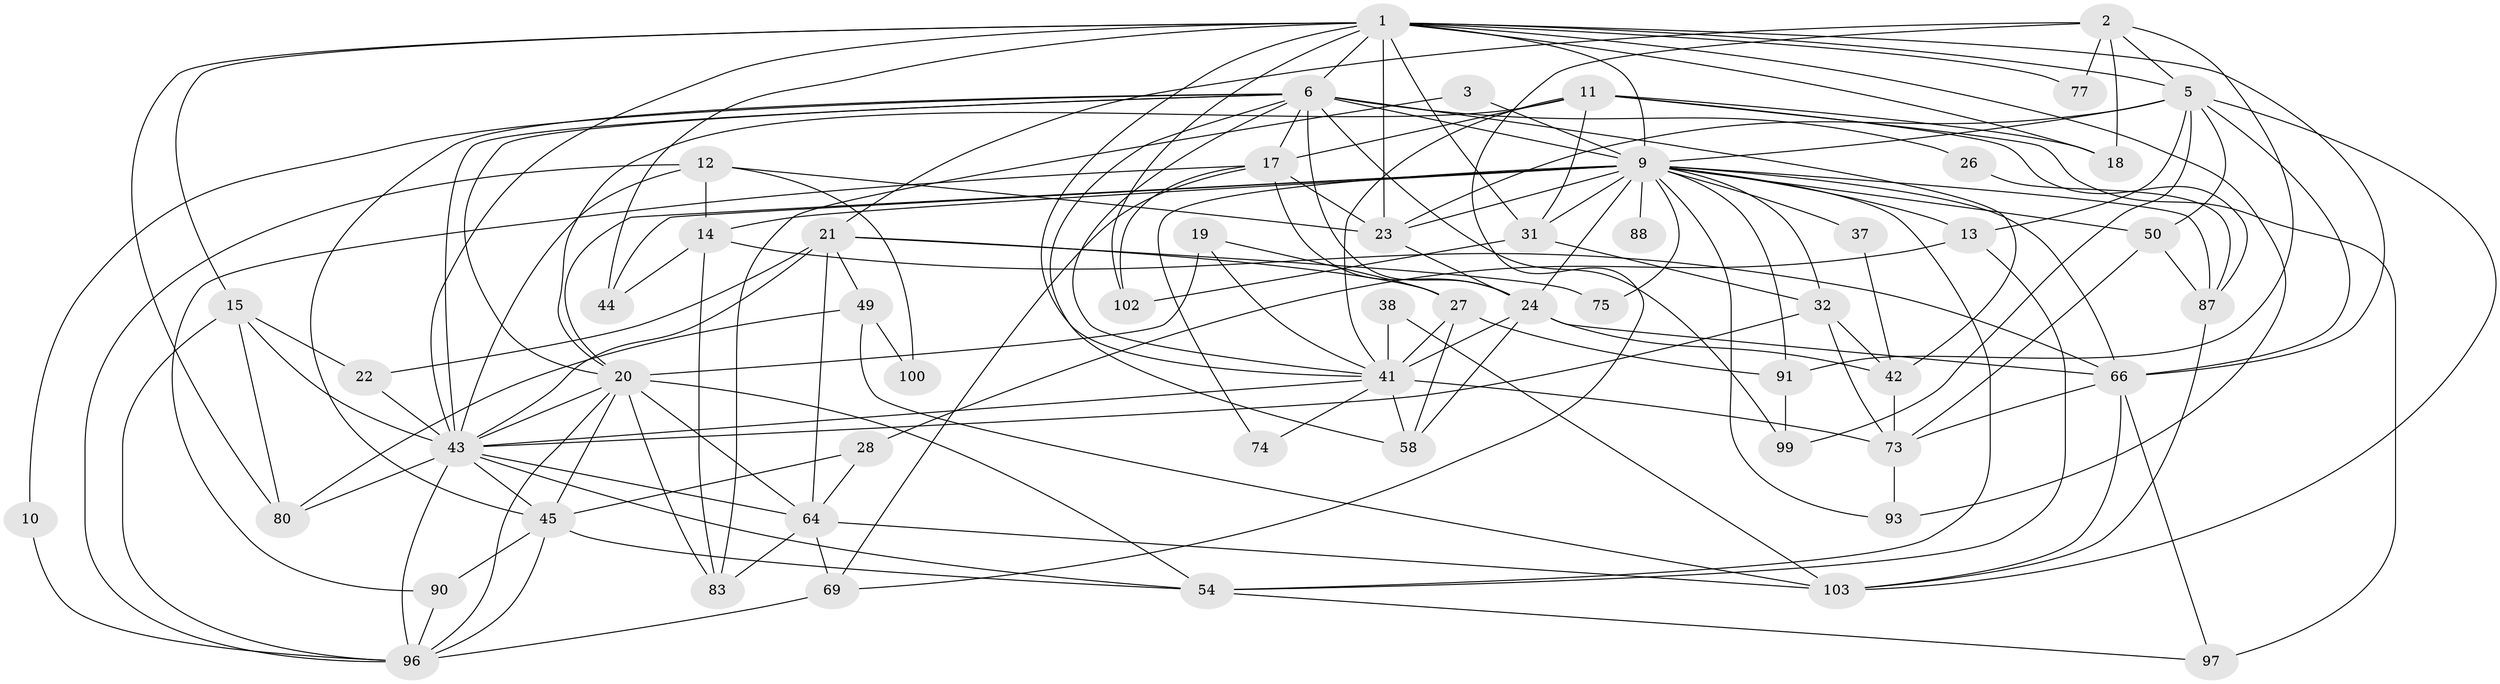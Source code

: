 // original degree distribution, {3: 0.24107142857142858, 2: 0.16964285714285715, 6: 0.09821428571428571, 5: 0.21428571428571427, 4: 0.22321428571428573, 7: 0.044642857142857144, 8: 0.008928571428571428}
// Generated by graph-tools (version 1.1) at 2025/15/03/09/25 04:15:16]
// undirected, 56 vertices, 152 edges
graph export_dot {
graph [start="1"]
  node [color=gray90,style=filled];
  1 [super="+67+4"];
  2 [super="+34"];
  3;
  5 [super="+61+86"];
  6 [super="+60+8+53+46"];
  9 [super="+39+65+25"];
  10;
  11 [super="+56"];
  12 [super="+84"];
  13;
  14 [super="+16"];
  15 [super="+111"];
  17 [super="+108"];
  18;
  19;
  20 [super="+55+98"];
  21 [super="+48"];
  22;
  23 [super="+72"];
  24 [super="+33+63"];
  26;
  27 [super="+40"];
  28;
  31 [super="+81"];
  32;
  37;
  38;
  41 [super="+52+59"];
  42;
  43 [super="+62+68"];
  44 [super="+94"];
  45 [super="+57"];
  49 [super="+82"];
  50;
  54;
  58;
  64 [super="+106"];
  66 [super="+89"];
  69;
  73 [super="+92"];
  74;
  75;
  77;
  80;
  83;
  87;
  88;
  90;
  91;
  93;
  96;
  97;
  99;
  100;
  102;
  103;
  1 -- 93;
  1 -- 102;
  1 -- 41;
  1 -- 66;
  1 -- 5;
  1 -- 6 [weight=2];
  1 -- 77;
  1 -- 15;
  1 -- 80;
  1 -- 18;
  1 -- 23;
  1 -- 31;
  1 -- 9 [weight=3];
  1 -- 44;
  1 -- 43;
  2 -- 77;
  2 -- 5;
  2 -- 18;
  2 -- 21;
  2 -- 69;
  2 -- 91;
  3 -- 83;
  3 -- 9;
  5 -- 9;
  5 -- 103;
  5 -- 13;
  5 -- 66;
  5 -- 23;
  5 -- 99;
  5 -- 50;
  6 -- 10;
  6 -- 99;
  6 -- 26;
  6 -- 42;
  6 -- 58;
  6 -- 9 [weight=3];
  6 -- 17;
  6 -- 24;
  6 -- 41;
  6 -- 20;
  6 -- 45;
  6 -- 43;
  9 -- 32;
  9 -- 20 [weight=2];
  9 -- 23 [weight=3];
  9 -- 13;
  9 -- 37;
  9 -- 14;
  9 -- 50 [weight=3];
  9 -- 87;
  9 -- 88 [weight=2];
  9 -- 93;
  9 -- 66;
  9 -- 74;
  9 -- 75 [weight=2];
  9 -- 44;
  9 -- 54;
  9 -- 91;
  9 -- 31;
  9 -- 24;
  10 -- 96;
  11 -- 17;
  11 -- 97;
  11 -- 18;
  11 -- 20;
  11 -- 87;
  11 -- 31;
  11 -- 41;
  12 -- 96;
  12 -- 14;
  12 -- 100;
  12 -- 23;
  12 -- 43;
  13 -- 54;
  13 -- 28;
  14 -- 83;
  14 -- 44;
  14 -- 66;
  15 -- 80;
  15 -- 96;
  15 -- 22;
  15 -- 43;
  17 -- 23;
  17 -- 69;
  17 -- 90;
  17 -- 24;
  17 -- 102;
  19 -- 27;
  19 -- 20;
  19 -- 41;
  20 -- 54;
  20 -- 96;
  20 -- 64;
  20 -- 83;
  20 -- 45;
  20 -- 43;
  21 -- 64;
  21 -- 22;
  21 -- 49 [weight=2];
  21 -- 75;
  21 -- 27;
  21 -- 43;
  22 -- 43;
  23 -- 24;
  24 -- 58;
  24 -- 42;
  24 -- 41;
  24 -- 66;
  26 -- 87;
  27 -- 91;
  27 -- 58;
  27 -- 41;
  28 -- 45;
  28 -- 64;
  31 -- 32;
  31 -- 102;
  32 -- 42;
  32 -- 73;
  32 -- 43;
  37 -- 42;
  38 -- 103;
  38 -- 41 [weight=2];
  41 -- 74;
  41 -- 73;
  41 -- 58;
  41 -- 43;
  42 -- 73;
  43 -- 96;
  43 -- 54;
  43 -- 45;
  43 -- 64;
  43 -- 80;
  45 -- 54;
  45 -- 96;
  45 -- 90;
  49 -- 80;
  49 -- 100;
  49 -- 103;
  50 -- 87;
  50 -- 73;
  54 -- 97;
  64 -- 83;
  64 -- 69;
  64 -- 103;
  66 -- 103;
  66 -- 97;
  66 -- 73;
  69 -- 96;
  73 -- 93;
  87 -- 103;
  90 -- 96;
  91 -- 99;
}
